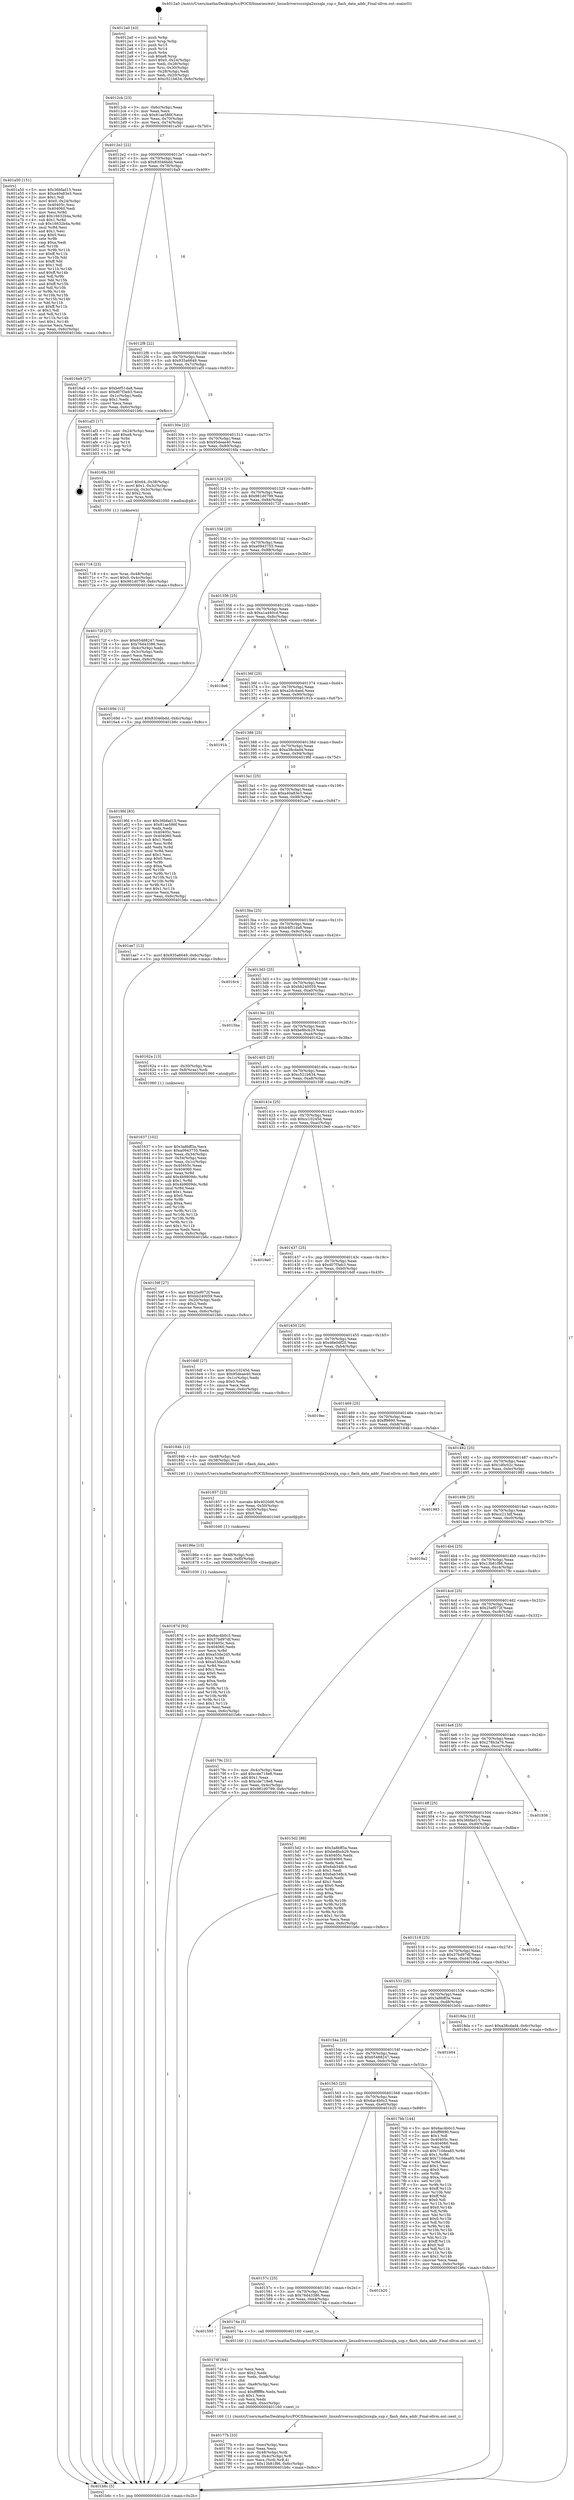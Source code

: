 digraph "0x4012a0" {
  label = "0x4012a0 (/mnt/c/Users/mathe/Desktop/tcc/POCII/binaries/extr_linuxdriversscsiqla2xxxqla_sup.c_flash_data_addr_Final-ollvm.out::main(0))"
  labelloc = "t"
  node[shape=record]

  Entry [label="",width=0.3,height=0.3,shape=circle,fillcolor=black,style=filled]
  "0x4012cb" [label="{
     0x4012cb [23]\l
     | [instrs]\l
     &nbsp;&nbsp;0x4012cb \<+3\>: mov -0x6c(%rbp),%eax\l
     &nbsp;&nbsp;0x4012ce \<+2\>: mov %eax,%ecx\l
     &nbsp;&nbsp;0x4012d0 \<+6\>: sub $0x81ae586f,%ecx\l
     &nbsp;&nbsp;0x4012d6 \<+3\>: mov %eax,-0x70(%rbp)\l
     &nbsp;&nbsp;0x4012d9 \<+3\>: mov %ecx,-0x74(%rbp)\l
     &nbsp;&nbsp;0x4012dc \<+6\>: je 0000000000401a50 \<main+0x7b0\>\l
  }"]
  "0x401a50" [label="{
     0x401a50 [151]\l
     | [instrs]\l
     &nbsp;&nbsp;0x401a50 \<+5\>: mov $0x36bfad15,%eax\l
     &nbsp;&nbsp;0x401a55 \<+5\>: mov $0xa40a83e3,%ecx\l
     &nbsp;&nbsp;0x401a5a \<+2\>: mov $0x1,%dl\l
     &nbsp;&nbsp;0x401a5c \<+7\>: movl $0x0,-0x24(%rbp)\l
     &nbsp;&nbsp;0x401a63 \<+7\>: mov 0x40405c,%esi\l
     &nbsp;&nbsp;0x401a6a \<+7\>: mov 0x404060,%edi\l
     &nbsp;&nbsp;0x401a71 \<+3\>: mov %esi,%r8d\l
     &nbsp;&nbsp;0x401a74 \<+7\>: add $0x16632b4a,%r8d\l
     &nbsp;&nbsp;0x401a7b \<+4\>: sub $0x1,%r8d\l
     &nbsp;&nbsp;0x401a7f \<+7\>: sub $0x16632b4a,%r8d\l
     &nbsp;&nbsp;0x401a86 \<+4\>: imul %r8d,%esi\l
     &nbsp;&nbsp;0x401a8a \<+3\>: and $0x1,%esi\l
     &nbsp;&nbsp;0x401a8d \<+3\>: cmp $0x0,%esi\l
     &nbsp;&nbsp;0x401a90 \<+4\>: sete %r9b\l
     &nbsp;&nbsp;0x401a94 \<+3\>: cmp $0xa,%edi\l
     &nbsp;&nbsp;0x401a97 \<+4\>: setl %r10b\l
     &nbsp;&nbsp;0x401a9b \<+3\>: mov %r9b,%r11b\l
     &nbsp;&nbsp;0x401a9e \<+4\>: xor $0xff,%r11b\l
     &nbsp;&nbsp;0x401aa2 \<+3\>: mov %r10b,%bl\l
     &nbsp;&nbsp;0x401aa5 \<+3\>: xor $0xff,%bl\l
     &nbsp;&nbsp;0x401aa8 \<+3\>: xor $0x1,%dl\l
     &nbsp;&nbsp;0x401aab \<+3\>: mov %r11b,%r14b\l
     &nbsp;&nbsp;0x401aae \<+4\>: and $0xff,%r14b\l
     &nbsp;&nbsp;0x401ab2 \<+3\>: and %dl,%r9b\l
     &nbsp;&nbsp;0x401ab5 \<+3\>: mov %bl,%r15b\l
     &nbsp;&nbsp;0x401ab8 \<+4\>: and $0xff,%r15b\l
     &nbsp;&nbsp;0x401abc \<+3\>: and %dl,%r10b\l
     &nbsp;&nbsp;0x401abf \<+3\>: or %r9b,%r14b\l
     &nbsp;&nbsp;0x401ac2 \<+3\>: or %r10b,%r15b\l
     &nbsp;&nbsp;0x401ac5 \<+3\>: xor %r15b,%r14b\l
     &nbsp;&nbsp;0x401ac8 \<+3\>: or %bl,%r11b\l
     &nbsp;&nbsp;0x401acb \<+4\>: xor $0xff,%r11b\l
     &nbsp;&nbsp;0x401acf \<+3\>: or $0x1,%dl\l
     &nbsp;&nbsp;0x401ad2 \<+3\>: and %dl,%r11b\l
     &nbsp;&nbsp;0x401ad5 \<+3\>: or %r11b,%r14b\l
     &nbsp;&nbsp;0x401ad8 \<+4\>: test $0x1,%r14b\l
     &nbsp;&nbsp;0x401adc \<+3\>: cmovne %ecx,%eax\l
     &nbsp;&nbsp;0x401adf \<+3\>: mov %eax,-0x6c(%rbp)\l
     &nbsp;&nbsp;0x401ae2 \<+5\>: jmp 0000000000401b6c \<main+0x8cc\>\l
  }"]
  "0x4012e2" [label="{
     0x4012e2 [22]\l
     | [instrs]\l
     &nbsp;&nbsp;0x4012e2 \<+5\>: jmp 00000000004012e7 \<main+0x47\>\l
     &nbsp;&nbsp;0x4012e7 \<+3\>: mov -0x70(%rbp),%eax\l
     &nbsp;&nbsp;0x4012ea \<+5\>: sub $0x83046bdd,%eax\l
     &nbsp;&nbsp;0x4012ef \<+3\>: mov %eax,-0x78(%rbp)\l
     &nbsp;&nbsp;0x4012f2 \<+6\>: je 00000000004016a9 \<main+0x409\>\l
  }"]
  Exit [label="",width=0.3,height=0.3,shape=circle,fillcolor=black,style=filled,peripheries=2]
  "0x4016a9" [label="{
     0x4016a9 [27]\l
     | [instrs]\l
     &nbsp;&nbsp;0x4016a9 \<+5\>: mov $0xb4f51da8,%eax\l
     &nbsp;&nbsp;0x4016ae \<+5\>: mov $0xd07f3eb3,%ecx\l
     &nbsp;&nbsp;0x4016b3 \<+3\>: mov -0x1c(%rbp),%edx\l
     &nbsp;&nbsp;0x4016b6 \<+3\>: cmp $0x1,%edx\l
     &nbsp;&nbsp;0x4016b9 \<+3\>: cmovl %ecx,%eax\l
     &nbsp;&nbsp;0x4016bc \<+3\>: mov %eax,-0x6c(%rbp)\l
     &nbsp;&nbsp;0x4016bf \<+5\>: jmp 0000000000401b6c \<main+0x8cc\>\l
  }"]
  "0x4012f8" [label="{
     0x4012f8 [22]\l
     | [instrs]\l
     &nbsp;&nbsp;0x4012f8 \<+5\>: jmp 00000000004012fd \<main+0x5d\>\l
     &nbsp;&nbsp;0x4012fd \<+3\>: mov -0x70(%rbp),%eax\l
     &nbsp;&nbsp;0x401300 \<+5\>: sub $0x935a6649,%eax\l
     &nbsp;&nbsp;0x401305 \<+3\>: mov %eax,-0x7c(%rbp)\l
     &nbsp;&nbsp;0x401308 \<+6\>: je 0000000000401af3 \<main+0x853\>\l
  }"]
  "0x40187d" [label="{
     0x40187d [93]\l
     | [instrs]\l
     &nbsp;&nbsp;0x40187d \<+5\>: mov $0x6ac4b0c3,%eax\l
     &nbsp;&nbsp;0x401882 \<+5\>: mov $0x37bd97df,%esi\l
     &nbsp;&nbsp;0x401887 \<+7\>: mov 0x40405c,%ecx\l
     &nbsp;&nbsp;0x40188e \<+7\>: mov 0x404060,%edx\l
     &nbsp;&nbsp;0x401895 \<+3\>: mov %ecx,%r8d\l
     &nbsp;&nbsp;0x401898 \<+7\>: add $0xa53de2d5,%r8d\l
     &nbsp;&nbsp;0x40189f \<+4\>: sub $0x1,%r8d\l
     &nbsp;&nbsp;0x4018a3 \<+7\>: sub $0xa53de2d5,%r8d\l
     &nbsp;&nbsp;0x4018aa \<+4\>: imul %r8d,%ecx\l
     &nbsp;&nbsp;0x4018ae \<+3\>: and $0x1,%ecx\l
     &nbsp;&nbsp;0x4018b1 \<+3\>: cmp $0x0,%ecx\l
     &nbsp;&nbsp;0x4018b4 \<+4\>: sete %r9b\l
     &nbsp;&nbsp;0x4018b8 \<+3\>: cmp $0xa,%edx\l
     &nbsp;&nbsp;0x4018bb \<+4\>: setl %r10b\l
     &nbsp;&nbsp;0x4018bf \<+3\>: mov %r9b,%r11b\l
     &nbsp;&nbsp;0x4018c2 \<+3\>: and %r10b,%r11b\l
     &nbsp;&nbsp;0x4018c5 \<+3\>: xor %r10b,%r9b\l
     &nbsp;&nbsp;0x4018c8 \<+3\>: or %r9b,%r11b\l
     &nbsp;&nbsp;0x4018cb \<+4\>: test $0x1,%r11b\l
     &nbsp;&nbsp;0x4018cf \<+3\>: cmovne %esi,%eax\l
     &nbsp;&nbsp;0x4018d2 \<+3\>: mov %eax,-0x6c(%rbp)\l
     &nbsp;&nbsp;0x4018d5 \<+5\>: jmp 0000000000401b6c \<main+0x8cc\>\l
  }"]
  "0x401af3" [label="{
     0x401af3 [17]\l
     | [instrs]\l
     &nbsp;&nbsp;0x401af3 \<+3\>: mov -0x24(%rbp),%eax\l
     &nbsp;&nbsp;0x401af6 \<+7\>: add $0xe8,%rsp\l
     &nbsp;&nbsp;0x401afd \<+1\>: pop %rbx\l
     &nbsp;&nbsp;0x401afe \<+2\>: pop %r14\l
     &nbsp;&nbsp;0x401b00 \<+2\>: pop %r15\l
     &nbsp;&nbsp;0x401b02 \<+1\>: pop %rbp\l
     &nbsp;&nbsp;0x401b03 \<+1\>: ret\l
  }"]
  "0x40130e" [label="{
     0x40130e [22]\l
     | [instrs]\l
     &nbsp;&nbsp;0x40130e \<+5\>: jmp 0000000000401313 \<main+0x73\>\l
     &nbsp;&nbsp;0x401313 \<+3\>: mov -0x70(%rbp),%eax\l
     &nbsp;&nbsp;0x401316 \<+5\>: sub $0x95deae40,%eax\l
     &nbsp;&nbsp;0x40131b \<+3\>: mov %eax,-0x80(%rbp)\l
     &nbsp;&nbsp;0x40131e \<+6\>: je 00000000004016fa \<main+0x45a\>\l
  }"]
  "0x40186e" [label="{
     0x40186e [15]\l
     | [instrs]\l
     &nbsp;&nbsp;0x40186e \<+4\>: mov -0x48(%rbp),%rdi\l
     &nbsp;&nbsp;0x401872 \<+6\>: mov %eax,-0xf0(%rbp)\l
     &nbsp;&nbsp;0x401878 \<+5\>: call 0000000000401030 \<free@plt\>\l
     | [calls]\l
     &nbsp;&nbsp;0x401030 \{1\} (unknown)\l
  }"]
  "0x4016fa" [label="{
     0x4016fa [30]\l
     | [instrs]\l
     &nbsp;&nbsp;0x4016fa \<+7\>: movl $0x64,-0x38(%rbp)\l
     &nbsp;&nbsp;0x401701 \<+7\>: movl $0x1,-0x3c(%rbp)\l
     &nbsp;&nbsp;0x401708 \<+4\>: movslq -0x3c(%rbp),%rax\l
     &nbsp;&nbsp;0x40170c \<+4\>: shl $0x2,%rax\l
     &nbsp;&nbsp;0x401710 \<+3\>: mov %rax,%rdi\l
     &nbsp;&nbsp;0x401713 \<+5\>: call 0000000000401050 \<malloc@plt\>\l
     | [calls]\l
     &nbsp;&nbsp;0x401050 \{1\} (unknown)\l
  }"]
  "0x401324" [label="{
     0x401324 [25]\l
     | [instrs]\l
     &nbsp;&nbsp;0x401324 \<+5\>: jmp 0000000000401329 \<main+0x89\>\l
     &nbsp;&nbsp;0x401329 \<+3\>: mov -0x70(%rbp),%eax\l
     &nbsp;&nbsp;0x40132c \<+5\>: sub $0x981d0799,%eax\l
     &nbsp;&nbsp;0x401331 \<+6\>: mov %eax,-0x84(%rbp)\l
     &nbsp;&nbsp;0x401337 \<+6\>: je 000000000040172f \<main+0x48f\>\l
  }"]
  "0x401857" [label="{
     0x401857 [23]\l
     | [instrs]\l
     &nbsp;&nbsp;0x401857 \<+10\>: movabs $0x4020d6,%rdi\l
     &nbsp;&nbsp;0x401861 \<+3\>: mov %eax,-0x50(%rbp)\l
     &nbsp;&nbsp;0x401864 \<+3\>: mov -0x50(%rbp),%esi\l
     &nbsp;&nbsp;0x401867 \<+2\>: mov $0x0,%al\l
     &nbsp;&nbsp;0x401869 \<+5\>: call 0000000000401040 \<printf@plt\>\l
     | [calls]\l
     &nbsp;&nbsp;0x401040 \{1\} (unknown)\l
  }"]
  "0x40172f" [label="{
     0x40172f [27]\l
     | [instrs]\l
     &nbsp;&nbsp;0x40172f \<+5\>: mov $0x65488247,%eax\l
     &nbsp;&nbsp;0x401734 \<+5\>: mov $0x76d43386,%ecx\l
     &nbsp;&nbsp;0x401739 \<+3\>: mov -0x4c(%rbp),%edx\l
     &nbsp;&nbsp;0x40173c \<+3\>: cmp -0x3c(%rbp),%edx\l
     &nbsp;&nbsp;0x40173f \<+3\>: cmovl %ecx,%eax\l
     &nbsp;&nbsp;0x401742 \<+3\>: mov %eax,-0x6c(%rbp)\l
     &nbsp;&nbsp;0x401745 \<+5\>: jmp 0000000000401b6c \<main+0x8cc\>\l
  }"]
  "0x40133d" [label="{
     0x40133d [25]\l
     | [instrs]\l
     &nbsp;&nbsp;0x40133d \<+5\>: jmp 0000000000401342 \<main+0xa2\>\l
     &nbsp;&nbsp;0x401342 \<+3\>: mov -0x70(%rbp),%eax\l
     &nbsp;&nbsp;0x401345 \<+5\>: sub $0xa0943755,%eax\l
     &nbsp;&nbsp;0x40134a \<+6\>: mov %eax,-0x88(%rbp)\l
     &nbsp;&nbsp;0x401350 \<+6\>: je 000000000040169d \<main+0x3fd\>\l
  }"]
  "0x40177b" [label="{
     0x40177b [33]\l
     | [instrs]\l
     &nbsp;&nbsp;0x40177b \<+6\>: mov -0xec(%rbp),%ecx\l
     &nbsp;&nbsp;0x401781 \<+3\>: imul %eax,%ecx\l
     &nbsp;&nbsp;0x401784 \<+4\>: mov -0x48(%rbp),%rdi\l
     &nbsp;&nbsp;0x401788 \<+4\>: movslq -0x4c(%rbp),%r8\l
     &nbsp;&nbsp;0x40178c \<+4\>: mov %ecx,(%rdi,%r8,4)\l
     &nbsp;&nbsp;0x401790 \<+7\>: movl $0x13b81f86,-0x6c(%rbp)\l
     &nbsp;&nbsp;0x401797 \<+5\>: jmp 0000000000401b6c \<main+0x8cc\>\l
  }"]
  "0x40169d" [label="{
     0x40169d [12]\l
     | [instrs]\l
     &nbsp;&nbsp;0x40169d \<+7\>: movl $0x83046bdd,-0x6c(%rbp)\l
     &nbsp;&nbsp;0x4016a4 \<+5\>: jmp 0000000000401b6c \<main+0x8cc\>\l
  }"]
  "0x401356" [label="{
     0x401356 [25]\l
     | [instrs]\l
     &nbsp;&nbsp;0x401356 \<+5\>: jmp 000000000040135b \<main+0xbb\>\l
     &nbsp;&nbsp;0x40135b \<+3\>: mov -0x70(%rbp),%eax\l
     &nbsp;&nbsp;0x40135e \<+5\>: sub $0xa1a440cd,%eax\l
     &nbsp;&nbsp;0x401363 \<+6\>: mov %eax,-0x8c(%rbp)\l
     &nbsp;&nbsp;0x401369 \<+6\>: je 00000000004018e6 \<main+0x646\>\l
  }"]
  "0x40174f" [label="{
     0x40174f [44]\l
     | [instrs]\l
     &nbsp;&nbsp;0x40174f \<+2\>: xor %ecx,%ecx\l
     &nbsp;&nbsp;0x401751 \<+5\>: mov $0x2,%edx\l
     &nbsp;&nbsp;0x401756 \<+6\>: mov %edx,-0xe8(%rbp)\l
     &nbsp;&nbsp;0x40175c \<+1\>: cltd\l
     &nbsp;&nbsp;0x40175d \<+6\>: mov -0xe8(%rbp),%esi\l
     &nbsp;&nbsp;0x401763 \<+2\>: idiv %esi\l
     &nbsp;&nbsp;0x401765 \<+6\>: imul $0xfffffffe,%edx,%edx\l
     &nbsp;&nbsp;0x40176b \<+3\>: sub $0x1,%ecx\l
     &nbsp;&nbsp;0x40176e \<+2\>: sub %ecx,%edx\l
     &nbsp;&nbsp;0x401770 \<+6\>: mov %edx,-0xec(%rbp)\l
     &nbsp;&nbsp;0x401776 \<+5\>: call 0000000000401160 \<next_i\>\l
     | [calls]\l
     &nbsp;&nbsp;0x401160 \{1\} (/mnt/c/Users/mathe/Desktop/tcc/POCII/binaries/extr_linuxdriversscsiqla2xxxqla_sup.c_flash_data_addr_Final-ollvm.out::next_i)\l
  }"]
  "0x4018e6" [label="{
     0x4018e6\l
  }", style=dashed]
  "0x40136f" [label="{
     0x40136f [25]\l
     | [instrs]\l
     &nbsp;&nbsp;0x40136f \<+5\>: jmp 0000000000401374 \<main+0xd4\>\l
     &nbsp;&nbsp;0x401374 \<+3\>: mov -0x70(%rbp),%eax\l
     &nbsp;&nbsp;0x401377 \<+5\>: sub $0xa2dc4aed,%eax\l
     &nbsp;&nbsp;0x40137c \<+6\>: mov %eax,-0x90(%rbp)\l
     &nbsp;&nbsp;0x401382 \<+6\>: je 000000000040191b \<main+0x67b\>\l
  }"]
  "0x401595" [label="{
     0x401595\l
  }", style=dashed]
  "0x40191b" [label="{
     0x40191b\l
  }", style=dashed]
  "0x401388" [label="{
     0x401388 [25]\l
     | [instrs]\l
     &nbsp;&nbsp;0x401388 \<+5\>: jmp 000000000040138d \<main+0xed\>\l
     &nbsp;&nbsp;0x40138d \<+3\>: mov -0x70(%rbp),%eax\l
     &nbsp;&nbsp;0x401390 \<+5\>: sub $0xa38cdad4,%eax\l
     &nbsp;&nbsp;0x401395 \<+6\>: mov %eax,-0x94(%rbp)\l
     &nbsp;&nbsp;0x40139b \<+6\>: je 00000000004019fd \<main+0x75d\>\l
  }"]
  "0x40174a" [label="{
     0x40174a [5]\l
     | [instrs]\l
     &nbsp;&nbsp;0x40174a \<+5\>: call 0000000000401160 \<next_i\>\l
     | [calls]\l
     &nbsp;&nbsp;0x401160 \{1\} (/mnt/c/Users/mathe/Desktop/tcc/POCII/binaries/extr_linuxdriversscsiqla2xxxqla_sup.c_flash_data_addr_Final-ollvm.out::next_i)\l
  }"]
  "0x4019fd" [label="{
     0x4019fd [83]\l
     | [instrs]\l
     &nbsp;&nbsp;0x4019fd \<+5\>: mov $0x36bfad15,%eax\l
     &nbsp;&nbsp;0x401a02 \<+5\>: mov $0x81ae586f,%ecx\l
     &nbsp;&nbsp;0x401a07 \<+2\>: xor %edx,%edx\l
     &nbsp;&nbsp;0x401a09 \<+7\>: mov 0x40405c,%esi\l
     &nbsp;&nbsp;0x401a10 \<+7\>: mov 0x404060,%edi\l
     &nbsp;&nbsp;0x401a17 \<+3\>: sub $0x1,%edx\l
     &nbsp;&nbsp;0x401a1a \<+3\>: mov %esi,%r8d\l
     &nbsp;&nbsp;0x401a1d \<+3\>: add %edx,%r8d\l
     &nbsp;&nbsp;0x401a20 \<+4\>: imul %r8d,%esi\l
     &nbsp;&nbsp;0x401a24 \<+3\>: and $0x1,%esi\l
     &nbsp;&nbsp;0x401a27 \<+3\>: cmp $0x0,%esi\l
     &nbsp;&nbsp;0x401a2a \<+4\>: sete %r9b\l
     &nbsp;&nbsp;0x401a2e \<+3\>: cmp $0xa,%edi\l
     &nbsp;&nbsp;0x401a31 \<+4\>: setl %r10b\l
     &nbsp;&nbsp;0x401a35 \<+3\>: mov %r9b,%r11b\l
     &nbsp;&nbsp;0x401a38 \<+3\>: and %r10b,%r11b\l
     &nbsp;&nbsp;0x401a3b \<+3\>: xor %r10b,%r9b\l
     &nbsp;&nbsp;0x401a3e \<+3\>: or %r9b,%r11b\l
     &nbsp;&nbsp;0x401a41 \<+4\>: test $0x1,%r11b\l
     &nbsp;&nbsp;0x401a45 \<+3\>: cmovne %ecx,%eax\l
     &nbsp;&nbsp;0x401a48 \<+3\>: mov %eax,-0x6c(%rbp)\l
     &nbsp;&nbsp;0x401a4b \<+5\>: jmp 0000000000401b6c \<main+0x8cc\>\l
  }"]
  "0x4013a1" [label="{
     0x4013a1 [25]\l
     | [instrs]\l
     &nbsp;&nbsp;0x4013a1 \<+5\>: jmp 00000000004013a6 \<main+0x106\>\l
     &nbsp;&nbsp;0x4013a6 \<+3\>: mov -0x70(%rbp),%eax\l
     &nbsp;&nbsp;0x4013a9 \<+5\>: sub $0xa40a83e3,%eax\l
     &nbsp;&nbsp;0x4013ae \<+6\>: mov %eax,-0x98(%rbp)\l
     &nbsp;&nbsp;0x4013b4 \<+6\>: je 0000000000401ae7 \<main+0x847\>\l
  }"]
  "0x40157c" [label="{
     0x40157c [25]\l
     | [instrs]\l
     &nbsp;&nbsp;0x40157c \<+5\>: jmp 0000000000401581 \<main+0x2e1\>\l
     &nbsp;&nbsp;0x401581 \<+3\>: mov -0x70(%rbp),%eax\l
     &nbsp;&nbsp;0x401584 \<+5\>: sub $0x76d43386,%eax\l
     &nbsp;&nbsp;0x401589 \<+6\>: mov %eax,-0xe4(%rbp)\l
     &nbsp;&nbsp;0x40158f \<+6\>: je 000000000040174a \<main+0x4aa\>\l
  }"]
  "0x401ae7" [label="{
     0x401ae7 [12]\l
     | [instrs]\l
     &nbsp;&nbsp;0x401ae7 \<+7\>: movl $0x935a6649,-0x6c(%rbp)\l
     &nbsp;&nbsp;0x401aee \<+5\>: jmp 0000000000401b6c \<main+0x8cc\>\l
  }"]
  "0x4013ba" [label="{
     0x4013ba [25]\l
     | [instrs]\l
     &nbsp;&nbsp;0x4013ba \<+5\>: jmp 00000000004013bf \<main+0x11f\>\l
     &nbsp;&nbsp;0x4013bf \<+3\>: mov -0x70(%rbp),%eax\l
     &nbsp;&nbsp;0x4013c2 \<+5\>: sub $0xb4f51da8,%eax\l
     &nbsp;&nbsp;0x4013c7 \<+6\>: mov %eax,-0x9c(%rbp)\l
     &nbsp;&nbsp;0x4013cd \<+6\>: je 00000000004016c4 \<main+0x424\>\l
  }"]
  "0x401b20" [label="{
     0x401b20\l
  }", style=dashed]
  "0x4016c4" [label="{
     0x4016c4\l
  }", style=dashed]
  "0x4013d3" [label="{
     0x4013d3 [25]\l
     | [instrs]\l
     &nbsp;&nbsp;0x4013d3 \<+5\>: jmp 00000000004013d8 \<main+0x138\>\l
     &nbsp;&nbsp;0x4013d8 \<+3\>: mov -0x70(%rbp),%eax\l
     &nbsp;&nbsp;0x4013db \<+5\>: sub $0xbb240059,%eax\l
     &nbsp;&nbsp;0x4013e0 \<+6\>: mov %eax,-0xa0(%rbp)\l
     &nbsp;&nbsp;0x4013e6 \<+6\>: je 00000000004015ba \<main+0x31a\>\l
  }"]
  "0x401563" [label="{
     0x401563 [25]\l
     | [instrs]\l
     &nbsp;&nbsp;0x401563 \<+5\>: jmp 0000000000401568 \<main+0x2c8\>\l
     &nbsp;&nbsp;0x401568 \<+3\>: mov -0x70(%rbp),%eax\l
     &nbsp;&nbsp;0x40156b \<+5\>: sub $0x6ac4b0c3,%eax\l
     &nbsp;&nbsp;0x401570 \<+6\>: mov %eax,-0xe0(%rbp)\l
     &nbsp;&nbsp;0x401576 \<+6\>: je 0000000000401b20 \<main+0x880\>\l
  }"]
  "0x4015ba" [label="{
     0x4015ba\l
  }", style=dashed]
  "0x4013ec" [label="{
     0x4013ec [25]\l
     | [instrs]\l
     &nbsp;&nbsp;0x4013ec \<+5\>: jmp 00000000004013f1 \<main+0x151\>\l
     &nbsp;&nbsp;0x4013f1 \<+3\>: mov -0x70(%rbp),%eax\l
     &nbsp;&nbsp;0x4013f4 \<+5\>: sub $0xbe8bcb29,%eax\l
     &nbsp;&nbsp;0x4013f9 \<+6\>: mov %eax,-0xa4(%rbp)\l
     &nbsp;&nbsp;0x4013ff \<+6\>: je 000000000040162a \<main+0x38a\>\l
  }"]
  "0x4017bb" [label="{
     0x4017bb [144]\l
     | [instrs]\l
     &nbsp;&nbsp;0x4017bb \<+5\>: mov $0x6ac4b0c3,%eax\l
     &nbsp;&nbsp;0x4017c0 \<+5\>: mov $0xff9890,%ecx\l
     &nbsp;&nbsp;0x4017c5 \<+2\>: mov $0x1,%dl\l
     &nbsp;&nbsp;0x4017c7 \<+7\>: mov 0x40405c,%esi\l
     &nbsp;&nbsp;0x4017ce \<+7\>: mov 0x404060,%edi\l
     &nbsp;&nbsp;0x4017d5 \<+3\>: mov %esi,%r8d\l
     &nbsp;&nbsp;0x4017d8 \<+7\>: sub $0x710dea85,%r8d\l
     &nbsp;&nbsp;0x4017df \<+4\>: sub $0x1,%r8d\l
     &nbsp;&nbsp;0x4017e3 \<+7\>: add $0x710dea85,%r8d\l
     &nbsp;&nbsp;0x4017ea \<+4\>: imul %r8d,%esi\l
     &nbsp;&nbsp;0x4017ee \<+3\>: and $0x1,%esi\l
     &nbsp;&nbsp;0x4017f1 \<+3\>: cmp $0x0,%esi\l
     &nbsp;&nbsp;0x4017f4 \<+4\>: sete %r9b\l
     &nbsp;&nbsp;0x4017f8 \<+3\>: cmp $0xa,%edi\l
     &nbsp;&nbsp;0x4017fb \<+4\>: setl %r10b\l
     &nbsp;&nbsp;0x4017ff \<+3\>: mov %r9b,%r11b\l
     &nbsp;&nbsp;0x401802 \<+4\>: xor $0xff,%r11b\l
     &nbsp;&nbsp;0x401806 \<+3\>: mov %r10b,%bl\l
     &nbsp;&nbsp;0x401809 \<+3\>: xor $0xff,%bl\l
     &nbsp;&nbsp;0x40180c \<+3\>: xor $0x0,%dl\l
     &nbsp;&nbsp;0x40180f \<+3\>: mov %r11b,%r14b\l
     &nbsp;&nbsp;0x401812 \<+4\>: and $0x0,%r14b\l
     &nbsp;&nbsp;0x401816 \<+3\>: and %dl,%r9b\l
     &nbsp;&nbsp;0x401819 \<+3\>: mov %bl,%r15b\l
     &nbsp;&nbsp;0x40181c \<+4\>: and $0x0,%r15b\l
     &nbsp;&nbsp;0x401820 \<+3\>: and %dl,%r10b\l
     &nbsp;&nbsp;0x401823 \<+3\>: or %r9b,%r14b\l
     &nbsp;&nbsp;0x401826 \<+3\>: or %r10b,%r15b\l
     &nbsp;&nbsp;0x401829 \<+3\>: xor %r15b,%r14b\l
     &nbsp;&nbsp;0x40182c \<+3\>: or %bl,%r11b\l
     &nbsp;&nbsp;0x40182f \<+4\>: xor $0xff,%r11b\l
     &nbsp;&nbsp;0x401833 \<+3\>: or $0x0,%dl\l
     &nbsp;&nbsp;0x401836 \<+3\>: and %dl,%r11b\l
     &nbsp;&nbsp;0x401839 \<+3\>: or %r11b,%r14b\l
     &nbsp;&nbsp;0x40183c \<+4\>: test $0x1,%r14b\l
     &nbsp;&nbsp;0x401840 \<+3\>: cmovne %ecx,%eax\l
     &nbsp;&nbsp;0x401843 \<+3\>: mov %eax,-0x6c(%rbp)\l
     &nbsp;&nbsp;0x401846 \<+5\>: jmp 0000000000401b6c \<main+0x8cc\>\l
  }"]
  "0x40162a" [label="{
     0x40162a [13]\l
     | [instrs]\l
     &nbsp;&nbsp;0x40162a \<+4\>: mov -0x30(%rbp),%rax\l
     &nbsp;&nbsp;0x40162e \<+4\>: mov 0x8(%rax),%rdi\l
     &nbsp;&nbsp;0x401632 \<+5\>: call 0000000000401060 \<atoi@plt\>\l
     | [calls]\l
     &nbsp;&nbsp;0x401060 \{1\} (unknown)\l
  }"]
  "0x401405" [label="{
     0x401405 [25]\l
     | [instrs]\l
     &nbsp;&nbsp;0x401405 \<+5\>: jmp 000000000040140a \<main+0x16a\>\l
     &nbsp;&nbsp;0x40140a \<+3\>: mov -0x70(%rbp),%eax\l
     &nbsp;&nbsp;0x40140d \<+5\>: sub $0xc521b634,%eax\l
     &nbsp;&nbsp;0x401412 \<+6\>: mov %eax,-0xa8(%rbp)\l
     &nbsp;&nbsp;0x401418 \<+6\>: je 000000000040159f \<main+0x2ff\>\l
  }"]
  "0x40154a" [label="{
     0x40154a [25]\l
     | [instrs]\l
     &nbsp;&nbsp;0x40154a \<+5\>: jmp 000000000040154f \<main+0x2af\>\l
     &nbsp;&nbsp;0x40154f \<+3\>: mov -0x70(%rbp),%eax\l
     &nbsp;&nbsp;0x401552 \<+5\>: sub $0x65488247,%eax\l
     &nbsp;&nbsp;0x401557 \<+6\>: mov %eax,-0xdc(%rbp)\l
     &nbsp;&nbsp;0x40155d \<+6\>: je 00000000004017bb \<main+0x51b\>\l
  }"]
  "0x40159f" [label="{
     0x40159f [27]\l
     | [instrs]\l
     &nbsp;&nbsp;0x40159f \<+5\>: mov $0x25ef072f,%eax\l
     &nbsp;&nbsp;0x4015a4 \<+5\>: mov $0xbb240059,%ecx\l
     &nbsp;&nbsp;0x4015a9 \<+3\>: mov -0x20(%rbp),%edx\l
     &nbsp;&nbsp;0x4015ac \<+3\>: cmp $0x2,%edx\l
     &nbsp;&nbsp;0x4015af \<+3\>: cmovne %ecx,%eax\l
     &nbsp;&nbsp;0x4015b2 \<+3\>: mov %eax,-0x6c(%rbp)\l
     &nbsp;&nbsp;0x4015b5 \<+5\>: jmp 0000000000401b6c \<main+0x8cc\>\l
  }"]
  "0x40141e" [label="{
     0x40141e [25]\l
     | [instrs]\l
     &nbsp;&nbsp;0x40141e \<+5\>: jmp 0000000000401423 \<main+0x183\>\l
     &nbsp;&nbsp;0x401423 \<+3\>: mov -0x70(%rbp),%eax\l
     &nbsp;&nbsp;0x401426 \<+5\>: sub $0xcc10245d,%eax\l
     &nbsp;&nbsp;0x40142b \<+6\>: mov %eax,-0xac(%rbp)\l
     &nbsp;&nbsp;0x401431 \<+6\>: je 00000000004019e0 \<main+0x740\>\l
  }"]
  "0x401b6c" [label="{
     0x401b6c [5]\l
     | [instrs]\l
     &nbsp;&nbsp;0x401b6c \<+5\>: jmp 00000000004012cb \<main+0x2b\>\l
  }"]
  "0x4012a0" [label="{
     0x4012a0 [43]\l
     | [instrs]\l
     &nbsp;&nbsp;0x4012a0 \<+1\>: push %rbp\l
     &nbsp;&nbsp;0x4012a1 \<+3\>: mov %rsp,%rbp\l
     &nbsp;&nbsp;0x4012a4 \<+2\>: push %r15\l
     &nbsp;&nbsp;0x4012a6 \<+2\>: push %r14\l
     &nbsp;&nbsp;0x4012a8 \<+1\>: push %rbx\l
     &nbsp;&nbsp;0x4012a9 \<+7\>: sub $0xe8,%rsp\l
     &nbsp;&nbsp;0x4012b0 \<+7\>: movl $0x0,-0x24(%rbp)\l
     &nbsp;&nbsp;0x4012b7 \<+3\>: mov %edi,-0x28(%rbp)\l
     &nbsp;&nbsp;0x4012ba \<+4\>: mov %rsi,-0x30(%rbp)\l
     &nbsp;&nbsp;0x4012be \<+3\>: mov -0x28(%rbp),%edi\l
     &nbsp;&nbsp;0x4012c1 \<+3\>: mov %edi,-0x20(%rbp)\l
     &nbsp;&nbsp;0x4012c4 \<+7\>: movl $0xc521b634,-0x6c(%rbp)\l
  }"]
  "0x401b04" [label="{
     0x401b04\l
  }", style=dashed]
  "0x4019e0" [label="{
     0x4019e0\l
  }", style=dashed]
  "0x401437" [label="{
     0x401437 [25]\l
     | [instrs]\l
     &nbsp;&nbsp;0x401437 \<+5\>: jmp 000000000040143c \<main+0x19c\>\l
     &nbsp;&nbsp;0x40143c \<+3\>: mov -0x70(%rbp),%eax\l
     &nbsp;&nbsp;0x40143f \<+5\>: sub $0xd07f3eb3,%eax\l
     &nbsp;&nbsp;0x401444 \<+6\>: mov %eax,-0xb0(%rbp)\l
     &nbsp;&nbsp;0x40144a \<+6\>: je 00000000004016df \<main+0x43f\>\l
  }"]
  "0x401531" [label="{
     0x401531 [25]\l
     | [instrs]\l
     &nbsp;&nbsp;0x401531 \<+5\>: jmp 0000000000401536 \<main+0x296\>\l
     &nbsp;&nbsp;0x401536 \<+3\>: mov -0x70(%rbp),%eax\l
     &nbsp;&nbsp;0x401539 \<+5\>: sub $0x3a8bff3a,%eax\l
     &nbsp;&nbsp;0x40153e \<+6\>: mov %eax,-0xd8(%rbp)\l
     &nbsp;&nbsp;0x401544 \<+6\>: je 0000000000401b04 \<main+0x864\>\l
  }"]
  "0x4016df" [label="{
     0x4016df [27]\l
     | [instrs]\l
     &nbsp;&nbsp;0x4016df \<+5\>: mov $0xcc10245d,%eax\l
     &nbsp;&nbsp;0x4016e4 \<+5\>: mov $0x95deae40,%ecx\l
     &nbsp;&nbsp;0x4016e9 \<+3\>: mov -0x1c(%rbp),%edx\l
     &nbsp;&nbsp;0x4016ec \<+3\>: cmp $0x0,%edx\l
     &nbsp;&nbsp;0x4016ef \<+3\>: cmove %ecx,%eax\l
     &nbsp;&nbsp;0x4016f2 \<+3\>: mov %eax,-0x6c(%rbp)\l
     &nbsp;&nbsp;0x4016f5 \<+5\>: jmp 0000000000401b6c \<main+0x8cc\>\l
  }"]
  "0x401450" [label="{
     0x401450 [25]\l
     | [instrs]\l
     &nbsp;&nbsp;0x401450 \<+5\>: jmp 0000000000401455 \<main+0x1b5\>\l
     &nbsp;&nbsp;0x401455 \<+3\>: mov -0x70(%rbp),%eax\l
     &nbsp;&nbsp;0x401458 \<+5\>: sub $0xd6e0df20,%eax\l
     &nbsp;&nbsp;0x40145d \<+6\>: mov %eax,-0xb4(%rbp)\l
     &nbsp;&nbsp;0x401463 \<+6\>: je 00000000004019ec \<main+0x74c\>\l
  }"]
  "0x4018da" [label="{
     0x4018da [12]\l
     | [instrs]\l
     &nbsp;&nbsp;0x4018da \<+7\>: movl $0xa38cdad4,-0x6c(%rbp)\l
     &nbsp;&nbsp;0x4018e1 \<+5\>: jmp 0000000000401b6c \<main+0x8cc\>\l
  }"]
  "0x4019ec" [label="{
     0x4019ec\l
  }", style=dashed]
  "0x401469" [label="{
     0x401469 [25]\l
     | [instrs]\l
     &nbsp;&nbsp;0x401469 \<+5\>: jmp 000000000040146e \<main+0x1ce\>\l
     &nbsp;&nbsp;0x40146e \<+3\>: mov -0x70(%rbp),%eax\l
     &nbsp;&nbsp;0x401471 \<+5\>: sub $0xff9890,%eax\l
     &nbsp;&nbsp;0x401476 \<+6\>: mov %eax,-0xb8(%rbp)\l
     &nbsp;&nbsp;0x40147c \<+6\>: je 000000000040184b \<main+0x5ab\>\l
  }"]
  "0x401518" [label="{
     0x401518 [25]\l
     | [instrs]\l
     &nbsp;&nbsp;0x401518 \<+5\>: jmp 000000000040151d \<main+0x27d\>\l
     &nbsp;&nbsp;0x40151d \<+3\>: mov -0x70(%rbp),%eax\l
     &nbsp;&nbsp;0x401520 \<+5\>: sub $0x37bd97df,%eax\l
     &nbsp;&nbsp;0x401525 \<+6\>: mov %eax,-0xd4(%rbp)\l
     &nbsp;&nbsp;0x40152b \<+6\>: je 00000000004018da \<main+0x63a\>\l
  }"]
  "0x40184b" [label="{
     0x40184b [12]\l
     | [instrs]\l
     &nbsp;&nbsp;0x40184b \<+4\>: mov -0x48(%rbp),%rdi\l
     &nbsp;&nbsp;0x40184f \<+3\>: mov -0x38(%rbp),%esi\l
     &nbsp;&nbsp;0x401852 \<+5\>: call 0000000000401240 \<flash_data_addr\>\l
     | [calls]\l
     &nbsp;&nbsp;0x401240 \{1\} (/mnt/c/Users/mathe/Desktop/tcc/POCII/binaries/extr_linuxdriversscsiqla2xxxqla_sup.c_flash_data_addr_Final-ollvm.out::flash_data_addr)\l
  }"]
  "0x401482" [label="{
     0x401482 [25]\l
     | [instrs]\l
     &nbsp;&nbsp;0x401482 \<+5\>: jmp 0000000000401487 \<main+0x1e7\>\l
     &nbsp;&nbsp;0x401487 \<+3\>: mov -0x70(%rbp),%eax\l
     &nbsp;&nbsp;0x40148a \<+5\>: sub $0x1d0c02c,%eax\l
     &nbsp;&nbsp;0x40148f \<+6\>: mov %eax,-0xbc(%rbp)\l
     &nbsp;&nbsp;0x401495 \<+6\>: je 0000000000401983 \<main+0x6e3\>\l
  }"]
  "0x401b5e" [label="{
     0x401b5e\l
  }", style=dashed]
  "0x401983" [label="{
     0x401983\l
  }", style=dashed]
  "0x40149b" [label="{
     0x40149b [25]\l
     | [instrs]\l
     &nbsp;&nbsp;0x40149b \<+5\>: jmp 00000000004014a0 \<main+0x200\>\l
     &nbsp;&nbsp;0x4014a0 \<+3\>: mov -0x70(%rbp),%eax\l
     &nbsp;&nbsp;0x4014a3 \<+5\>: sub $0xcc213df,%eax\l
     &nbsp;&nbsp;0x4014a8 \<+6\>: mov %eax,-0xc0(%rbp)\l
     &nbsp;&nbsp;0x4014ae \<+6\>: je 00000000004019a2 \<main+0x702\>\l
  }"]
  "0x4014ff" [label="{
     0x4014ff [25]\l
     | [instrs]\l
     &nbsp;&nbsp;0x4014ff \<+5\>: jmp 0000000000401504 \<main+0x264\>\l
     &nbsp;&nbsp;0x401504 \<+3\>: mov -0x70(%rbp),%eax\l
     &nbsp;&nbsp;0x401507 \<+5\>: sub $0x36bfad15,%eax\l
     &nbsp;&nbsp;0x40150c \<+6\>: mov %eax,-0xd0(%rbp)\l
     &nbsp;&nbsp;0x401512 \<+6\>: je 0000000000401b5e \<main+0x8be\>\l
  }"]
  "0x4019a2" [label="{
     0x4019a2\l
  }", style=dashed]
  "0x4014b4" [label="{
     0x4014b4 [25]\l
     | [instrs]\l
     &nbsp;&nbsp;0x4014b4 \<+5\>: jmp 00000000004014b9 \<main+0x219\>\l
     &nbsp;&nbsp;0x4014b9 \<+3\>: mov -0x70(%rbp),%eax\l
     &nbsp;&nbsp;0x4014bc \<+5\>: sub $0x13b81f86,%eax\l
     &nbsp;&nbsp;0x4014c1 \<+6\>: mov %eax,-0xc4(%rbp)\l
     &nbsp;&nbsp;0x4014c7 \<+6\>: je 000000000040179c \<main+0x4fc\>\l
  }"]
  "0x401936" [label="{
     0x401936\l
  }", style=dashed]
  "0x40179c" [label="{
     0x40179c [31]\l
     | [instrs]\l
     &nbsp;&nbsp;0x40179c \<+3\>: mov -0x4c(%rbp),%eax\l
     &nbsp;&nbsp;0x40179f \<+5\>: add $0xcde718e8,%eax\l
     &nbsp;&nbsp;0x4017a4 \<+3\>: add $0x1,%eax\l
     &nbsp;&nbsp;0x4017a7 \<+5\>: sub $0xcde718e8,%eax\l
     &nbsp;&nbsp;0x4017ac \<+3\>: mov %eax,-0x4c(%rbp)\l
     &nbsp;&nbsp;0x4017af \<+7\>: movl $0x981d0799,-0x6c(%rbp)\l
     &nbsp;&nbsp;0x4017b6 \<+5\>: jmp 0000000000401b6c \<main+0x8cc\>\l
  }"]
  "0x4014cd" [label="{
     0x4014cd [25]\l
     | [instrs]\l
     &nbsp;&nbsp;0x4014cd \<+5\>: jmp 00000000004014d2 \<main+0x232\>\l
     &nbsp;&nbsp;0x4014d2 \<+3\>: mov -0x70(%rbp),%eax\l
     &nbsp;&nbsp;0x4014d5 \<+5\>: sub $0x25ef072f,%eax\l
     &nbsp;&nbsp;0x4014da \<+6\>: mov %eax,-0xc8(%rbp)\l
     &nbsp;&nbsp;0x4014e0 \<+6\>: je 00000000004015d2 \<main+0x332\>\l
  }"]
  "0x401718" [label="{
     0x401718 [23]\l
     | [instrs]\l
     &nbsp;&nbsp;0x401718 \<+4\>: mov %rax,-0x48(%rbp)\l
     &nbsp;&nbsp;0x40171c \<+7\>: movl $0x0,-0x4c(%rbp)\l
     &nbsp;&nbsp;0x401723 \<+7\>: movl $0x981d0799,-0x6c(%rbp)\l
     &nbsp;&nbsp;0x40172a \<+5\>: jmp 0000000000401b6c \<main+0x8cc\>\l
  }"]
  "0x4015d2" [label="{
     0x4015d2 [88]\l
     | [instrs]\l
     &nbsp;&nbsp;0x4015d2 \<+5\>: mov $0x3a8bff3a,%eax\l
     &nbsp;&nbsp;0x4015d7 \<+5\>: mov $0xbe8bcb29,%ecx\l
     &nbsp;&nbsp;0x4015dc \<+7\>: mov 0x40405c,%edx\l
     &nbsp;&nbsp;0x4015e3 \<+7\>: mov 0x404060,%esi\l
     &nbsp;&nbsp;0x4015ea \<+2\>: mov %edx,%edi\l
     &nbsp;&nbsp;0x4015ec \<+6\>: sub $0x6ab348c4,%edi\l
     &nbsp;&nbsp;0x4015f2 \<+3\>: sub $0x1,%edi\l
     &nbsp;&nbsp;0x4015f5 \<+6\>: add $0x6ab348c4,%edi\l
     &nbsp;&nbsp;0x4015fb \<+3\>: imul %edi,%edx\l
     &nbsp;&nbsp;0x4015fe \<+3\>: and $0x1,%edx\l
     &nbsp;&nbsp;0x401601 \<+3\>: cmp $0x0,%edx\l
     &nbsp;&nbsp;0x401604 \<+4\>: sete %r8b\l
     &nbsp;&nbsp;0x401608 \<+3\>: cmp $0xa,%esi\l
     &nbsp;&nbsp;0x40160b \<+4\>: setl %r9b\l
     &nbsp;&nbsp;0x40160f \<+3\>: mov %r8b,%r10b\l
     &nbsp;&nbsp;0x401612 \<+3\>: and %r9b,%r10b\l
     &nbsp;&nbsp;0x401615 \<+3\>: xor %r9b,%r8b\l
     &nbsp;&nbsp;0x401618 \<+3\>: or %r8b,%r10b\l
     &nbsp;&nbsp;0x40161b \<+4\>: test $0x1,%r10b\l
     &nbsp;&nbsp;0x40161f \<+3\>: cmovne %ecx,%eax\l
     &nbsp;&nbsp;0x401622 \<+3\>: mov %eax,-0x6c(%rbp)\l
     &nbsp;&nbsp;0x401625 \<+5\>: jmp 0000000000401b6c \<main+0x8cc\>\l
  }"]
  "0x4014e6" [label="{
     0x4014e6 [25]\l
     | [instrs]\l
     &nbsp;&nbsp;0x4014e6 \<+5\>: jmp 00000000004014eb \<main+0x24b\>\l
     &nbsp;&nbsp;0x4014eb \<+3\>: mov -0x70(%rbp),%eax\l
     &nbsp;&nbsp;0x4014ee \<+5\>: sub $0x278b3a76,%eax\l
     &nbsp;&nbsp;0x4014f3 \<+6\>: mov %eax,-0xcc(%rbp)\l
     &nbsp;&nbsp;0x4014f9 \<+6\>: je 0000000000401936 \<main+0x696\>\l
  }"]
  "0x401637" [label="{
     0x401637 [102]\l
     | [instrs]\l
     &nbsp;&nbsp;0x401637 \<+5\>: mov $0x3a8bff3a,%ecx\l
     &nbsp;&nbsp;0x40163c \<+5\>: mov $0xa0943755,%edx\l
     &nbsp;&nbsp;0x401641 \<+3\>: mov %eax,-0x34(%rbp)\l
     &nbsp;&nbsp;0x401644 \<+3\>: mov -0x34(%rbp),%eax\l
     &nbsp;&nbsp;0x401647 \<+3\>: mov %eax,-0x1c(%rbp)\l
     &nbsp;&nbsp;0x40164a \<+7\>: mov 0x40405c,%eax\l
     &nbsp;&nbsp;0x401651 \<+7\>: mov 0x404060,%esi\l
     &nbsp;&nbsp;0x401658 \<+3\>: mov %eax,%r8d\l
     &nbsp;&nbsp;0x40165b \<+7\>: add $0x4b9809dc,%r8d\l
     &nbsp;&nbsp;0x401662 \<+4\>: sub $0x1,%r8d\l
     &nbsp;&nbsp;0x401666 \<+7\>: sub $0x4b9809dc,%r8d\l
     &nbsp;&nbsp;0x40166d \<+4\>: imul %r8d,%eax\l
     &nbsp;&nbsp;0x401671 \<+3\>: and $0x1,%eax\l
     &nbsp;&nbsp;0x401674 \<+3\>: cmp $0x0,%eax\l
     &nbsp;&nbsp;0x401677 \<+4\>: sete %r9b\l
     &nbsp;&nbsp;0x40167b \<+3\>: cmp $0xa,%esi\l
     &nbsp;&nbsp;0x40167e \<+4\>: setl %r10b\l
     &nbsp;&nbsp;0x401682 \<+3\>: mov %r9b,%r11b\l
     &nbsp;&nbsp;0x401685 \<+3\>: and %r10b,%r11b\l
     &nbsp;&nbsp;0x401688 \<+3\>: xor %r10b,%r9b\l
     &nbsp;&nbsp;0x40168b \<+3\>: or %r9b,%r11b\l
     &nbsp;&nbsp;0x40168e \<+4\>: test $0x1,%r11b\l
     &nbsp;&nbsp;0x401692 \<+3\>: cmovne %edx,%ecx\l
     &nbsp;&nbsp;0x401695 \<+3\>: mov %ecx,-0x6c(%rbp)\l
     &nbsp;&nbsp;0x401698 \<+5\>: jmp 0000000000401b6c \<main+0x8cc\>\l
  }"]
  Entry -> "0x4012a0" [label=" 1"]
  "0x4012cb" -> "0x401a50" [label=" 1"]
  "0x4012cb" -> "0x4012e2" [label=" 17"]
  "0x401af3" -> Exit [label=" 1"]
  "0x4012e2" -> "0x4016a9" [label=" 1"]
  "0x4012e2" -> "0x4012f8" [label=" 16"]
  "0x401ae7" -> "0x401b6c" [label=" 1"]
  "0x4012f8" -> "0x401af3" [label=" 1"]
  "0x4012f8" -> "0x40130e" [label=" 15"]
  "0x401a50" -> "0x401b6c" [label=" 1"]
  "0x40130e" -> "0x4016fa" [label=" 1"]
  "0x40130e" -> "0x401324" [label=" 14"]
  "0x4019fd" -> "0x401b6c" [label=" 1"]
  "0x401324" -> "0x40172f" [label=" 2"]
  "0x401324" -> "0x40133d" [label=" 12"]
  "0x4018da" -> "0x401b6c" [label=" 1"]
  "0x40133d" -> "0x40169d" [label=" 1"]
  "0x40133d" -> "0x401356" [label=" 11"]
  "0x40187d" -> "0x401b6c" [label=" 1"]
  "0x401356" -> "0x4018e6" [label=" 0"]
  "0x401356" -> "0x40136f" [label=" 11"]
  "0x40186e" -> "0x40187d" [label=" 1"]
  "0x40136f" -> "0x40191b" [label=" 0"]
  "0x40136f" -> "0x401388" [label=" 11"]
  "0x401857" -> "0x40186e" [label=" 1"]
  "0x401388" -> "0x4019fd" [label=" 1"]
  "0x401388" -> "0x4013a1" [label=" 10"]
  "0x40184b" -> "0x401857" [label=" 1"]
  "0x4013a1" -> "0x401ae7" [label=" 1"]
  "0x4013a1" -> "0x4013ba" [label=" 9"]
  "0x40179c" -> "0x401b6c" [label=" 1"]
  "0x4013ba" -> "0x4016c4" [label=" 0"]
  "0x4013ba" -> "0x4013d3" [label=" 9"]
  "0x40177b" -> "0x401b6c" [label=" 1"]
  "0x4013d3" -> "0x4015ba" [label=" 0"]
  "0x4013d3" -> "0x4013ec" [label=" 9"]
  "0x40174a" -> "0x40174f" [label=" 1"]
  "0x4013ec" -> "0x40162a" [label=" 1"]
  "0x4013ec" -> "0x401405" [label=" 8"]
  "0x40157c" -> "0x401595" [label=" 0"]
  "0x401405" -> "0x40159f" [label=" 1"]
  "0x401405" -> "0x40141e" [label=" 7"]
  "0x40159f" -> "0x401b6c" [label=" 1"]
  "0x4012a0" -> "0x4012cb" [label=" 1"]
  "0x401b6c" -> "0x4012cb" [label=" 17"]
  "0x4017bb" -> "0x401b6c" [label=" 1"]
  "0x40141e" -> "0x4019e0" [label=" 0"]
  "0x40141e" -> "0x401437" [label=" 7"]
  "0x401563" -> "0x40157c" [label=" 1"]
  "0x401437" -> "0x4016df" [label=" 1"]
  "0x401437" -> "0x401450" [label=" 6"]
  "0x40174f" -> "0x40177b" [label=" 1"]
  "0x401450" -> "0x4019ec" [label=" 0"]
  "0x401450" -> "0x401469" [label=" 6"]
  "0x40154a" -> "0x401563" [label=" 1"]
  "0x401469" -> "0x40184b" [label=" 1"]
  "0x401469" -> "0x401482" [label=" 5"]
  "0x40157c" -> "0x40174a" [label=" 1"]
  "0x401482" -> "0x401983" [label=" 0"]
  "0x401482" -> "0x40149b" [label=" 5"]
  "0x401531" -> "0x40154a" [label=" 2"]
  "0x40149b" -> "0x4019a2" [label=" 0"]
  "0x40149b" -> "0x4014b4" [label=" 5"]
  "0x401563" -> "0x401b20" [label=" 0"]
  "0x4014b4" -> "0x40179c" [label=" 1"]
  "0x4014b4" -> "0x4014cd" [label=" 4"]
  "0x401518" -> "0x401531" [label=" 2"]
  "0x4014cd" -> "0x4015d2" [label=" 1"]
  "0x4014cd" -> "0x4014e6" [label=" 3"]
  "0x4015d2" -> "0x401b6c" [label=" 1"]
  "0x40162a" -> "0x401637" [label=" 1"]
  "0x401637" -> "0x401b6c" [label=" 1"]
  "0x40169d" -> "0x401b6c" [label=" 1"]
  "0x4016a9" -> "0x401b6c" [label=" 1"]
  "0x4016df" -> "0x401b6c" [label=" 1"]
  "0x4016fa" -> "0x401718" [label=" 1"]
  "0x401718" -> "0x401b6c" [label=" 1"]
  "0x40172f" -> "0x401b6c" [label=" 2"]
  "0x401518" -> "0x4018da" [label=" 1"]
  "0x4014e6" -> "0x401936" [label=" 0"]
  "0x4014e6" -> "0x4014ff" [label=" 3"]
  "0x401531" -> "0x401b04" [label=" 0"]
  "0x4014ff" -> "0x401b5e" [label=" 0"]
  "0x4014ff" -> "0x401518" [label=" 3"]
  "0x40154a" -> "0x4017bb" [label=" 1"]
}
